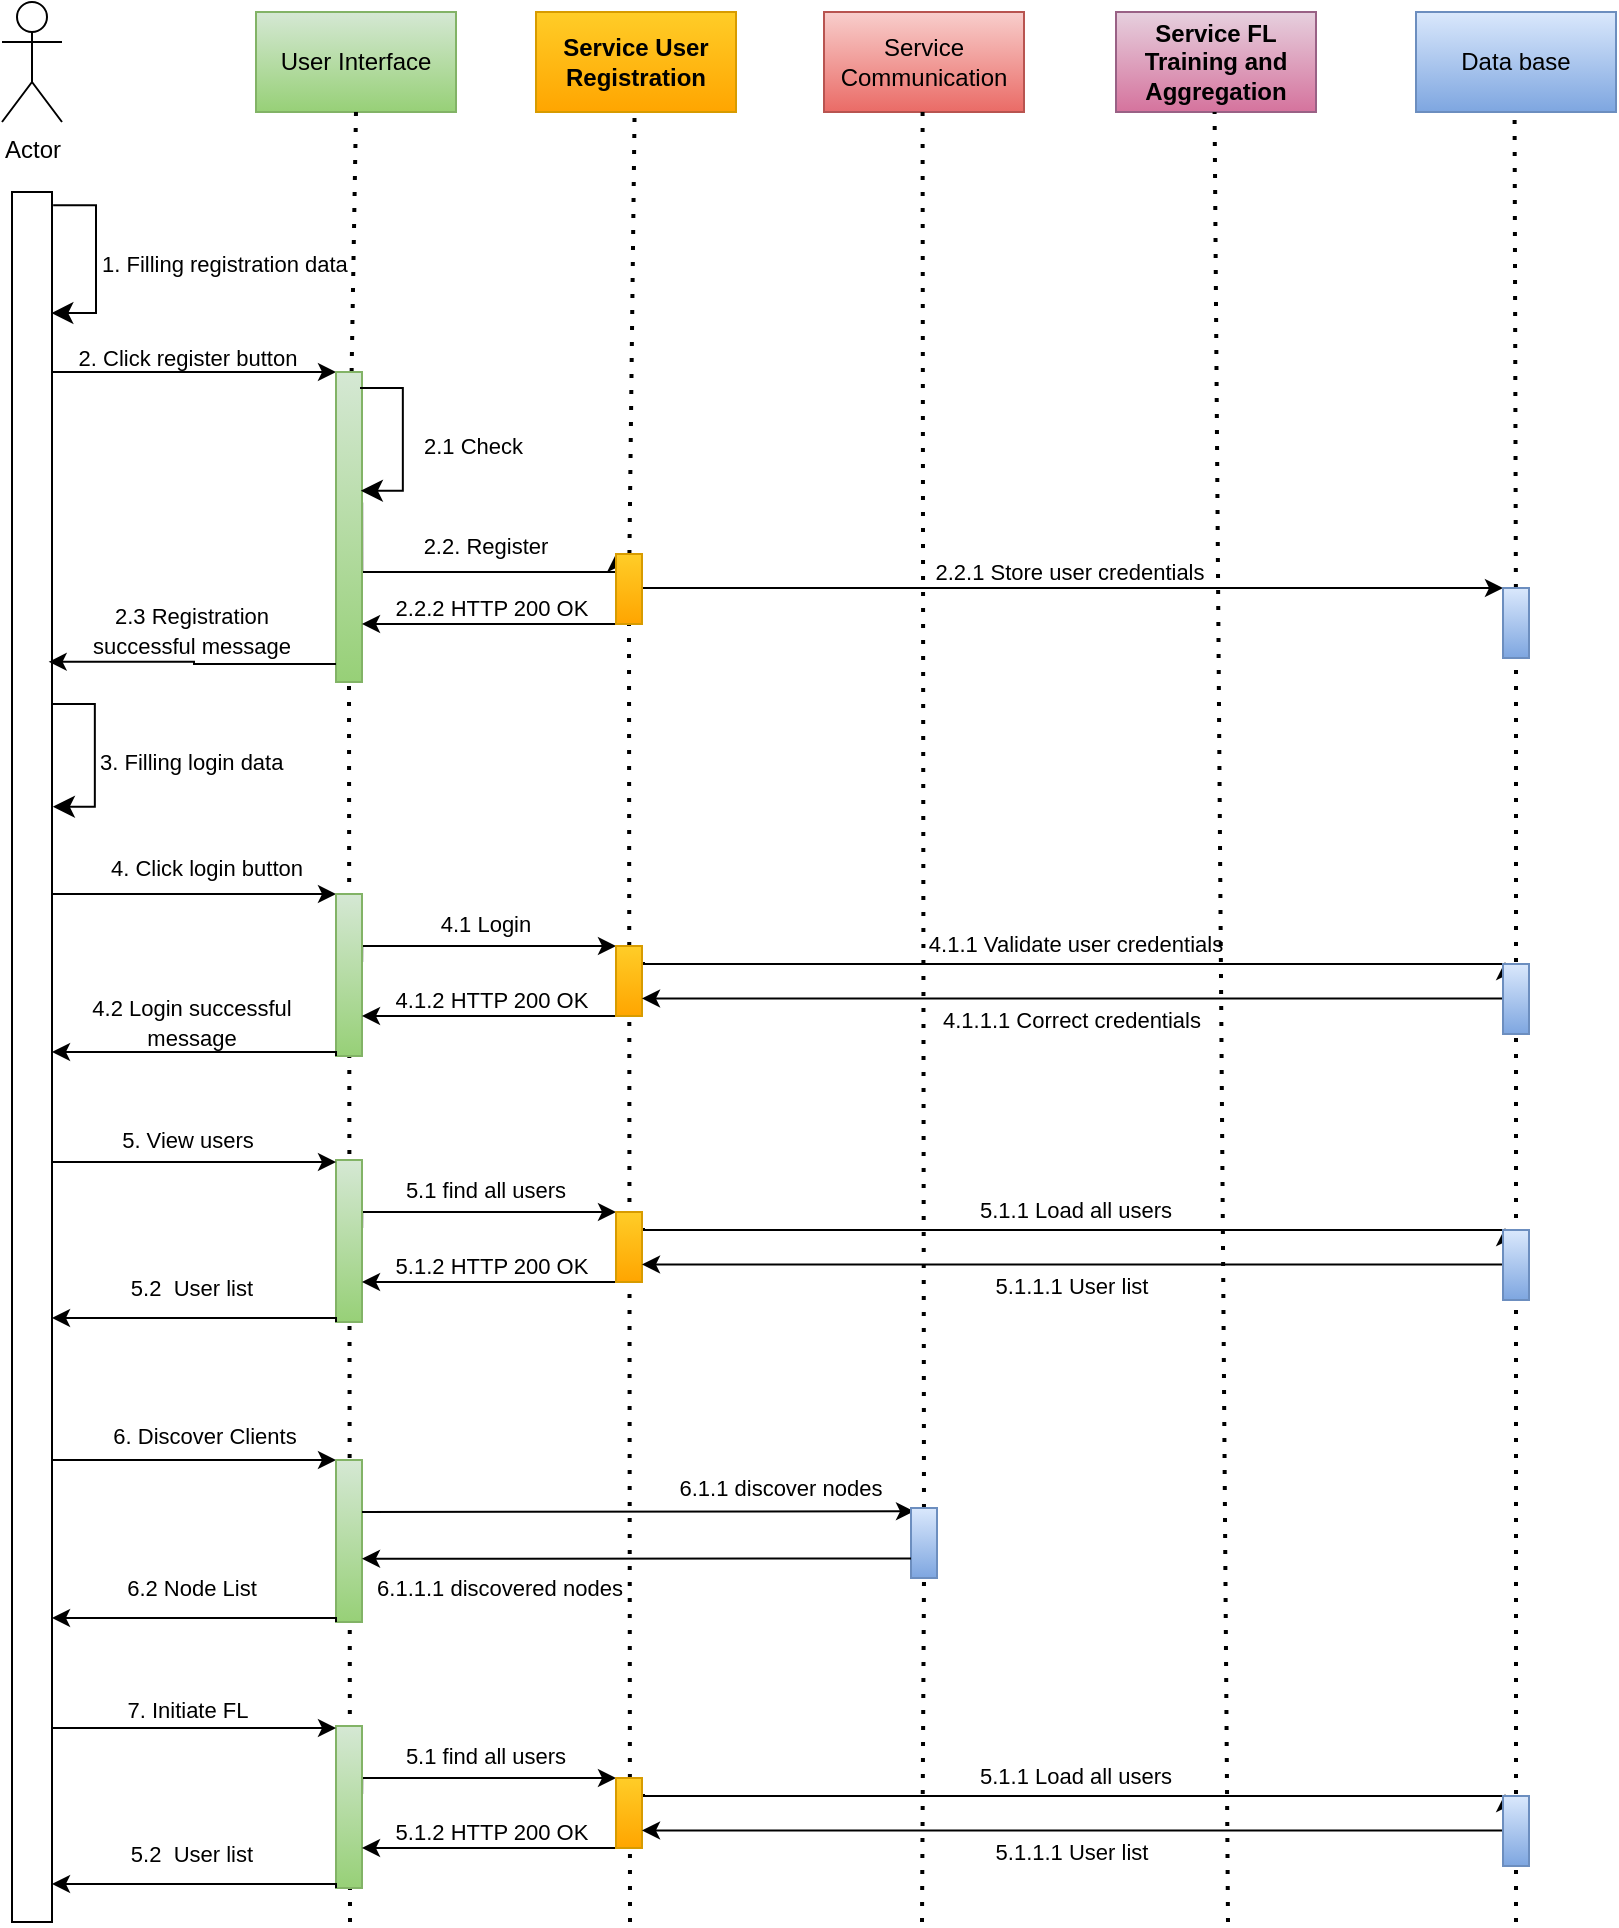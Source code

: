 <mxfile version="24.5.2" type="github">
  <diagram name="Page-1" id="lB4y-R3n_MX4Pxtum-g_">
    <mxGraphModel dx="983" dy="692" grid="1" gridSize="10" guides="1" tooltips="1" connect="1" arrows="1" fold="1" page="1" pageScale="1" pageWidth="827" pageHeight="1169" math="0" shadow="0">
      <root>
        <mxCell id="0" />
        <mxCell id="1" parent="0" />
        <mxCell id="1H_OqrdYLENw18_o_36x-1" value="User Interface" style="html=1;dashed=0;whiteSpace=wrap;fillColor=#d5e8d4;gradientColor=#97d077;strokeColor=#82b366;" vertex="1" parent="1">
          <mxGeometry x="134" y="5" width="100" height="50" as="geometry" />
        </mxCell>
        <mxCell id="1H_OqrdYLENw18_o_36x-2" value="&lt;b&gt;Service User Registration&lt;/b&gt;" style="html=1;dashed=0;whiteSpace=wrap;fillColor=#ffcd28;gradientColor=#ffa500;strokeColor=#d79b00;" vertex="1" parent="1">
          <mxGeometry x="274" y="5" width="100" height="50" as="geometry" />
        </mxCell>
        <mxCell id="1H_OqrdYLENw18_o_36x-3" value="Service Communication" style="html=1;dashed=0;whiteSpace=wrap;fillColor=#f8cecc;gradientColor=#ea6b66;strokeColor=#b85450;" vertex="1" parent="1">
          <mxGeometry x="418" y="5" width="100" height="50" as="geometry" />
        </mxCell>
        <mxCell id="1H_OqrdYLENw18_o_36x-4" value="&lt;b&gt;Service FL Training and Aggregation&lt;/b&gt;" style="html=1;dashed=0;whiteSpace=wrap;fillColor=#e6d0de;gradientColor=#d5739d;strokeColor=#996185;" vertex="1" parent="1">
          <mxGeometry x="564" y="5" width="100" height="50" as="geometry" />
        </mxCell>
        <mxCell id="1H_OqrdYLENw18_o_36x-5" value="Data base" style="html=1;dashed=0;whiteSpace=wrap;fillColor=#dae8fc;gradientColor=#7ea6e0;strokeColor=#6c8ebf;" vertex="1" parent="1">
          <mxGeometry x="714" y="5" width="100" height="50" as="geometry" />
        </mxCell>
        <mxCell id="1H_OqrdYLENw18_o_36x-6" value="Actor" style="shape=umlActor;verticalLabelPosition=bottom;verticalAlign=top;html=1;outlineConnect=0;" vertex="1" parent="1">
          <mxGeometry x="7" width="30" height="60" as="geometry" />
        </mxCell>
        <mxCell id="1H_OqrdYLENw18_o_36x-20" style="edgeStyle=orthogonalEdgeStyle;rounded=0;orthogonalLoop=1;jettySize=auto;html=1;exitX=1;exitY=0.25;exitDx=0;exitDy=0;entryX=0;entryY=0;entryDx=0;entryDy=0;" edge="1" parent="1" target="1H_OqrdYLENw18_o_36x-18">
          <mxGeometry relative="1" as="geometry">
            <mxPoint x="32.0" y="207.5" as="sourcePoint" />
            <Array as="points">
              <mxPoint x="32" y="185" />
            </Array>
          </mxGeometry>
        </mxCell>
        <mxCell id="1H_OqrdYLENw18_o_36x-8" value="" style="rounded=0;whiteSpace=wrap;html=1;" vertex="1" parent="1">
          <mxGeometry x="12" y="95" width="20" height="865" as="geometry" />
        </mxCell>
        <mxCell id="1H_OqrdYLENw18_o_36x-9" value="" style="endArrow=none;dashed=1;html=1;dashPattern=1 3;strokeWidth=2;rounded=0;entryX=0.5;entryY=1;entryDx=0;entryDy=0;" edge="1" parent="1" source="1H_OqrdYLENw18_o_36x-18" target="1H_OqrdYLENw18_o_36x-1">
          <mxGeometry width="50" height="50" relative="1" as="geometry">
            <mxPoint x="184" y="665" as="sourcePoint" />
            <mxPoint x="464" y="285" as="targetPoint" />
          </mxGeometry>
        </mxCell>
        <mxCell id="1H_OqrdYLENw18_o_36x-10" value="" style="endArrow=none;dashed=1;html=1;dashPattern=1 3;strokeWidth=2;rounded=0;entryX=0.5;entryY=1;entryDx=0;entryDy=0;" edge="1" parent="1" source="1H_OqrdYLENw18_o_36x-28">
          <mxGeometry width="50" height="50" relative="1" as="geometry">
            <mxPoint x="323.29" y="665" as="sourcePoint" />
            <mxPoint x="323.29" y="55" as="targetPoint" />
          </mxGeometry>
        </mxCell>
        <mxCell id="1H_OqrdYLENw18_o_36x-11" value="" style="endArrow=none;dashed=1;html=1;dashPattern=1 3;strokeWidth=2;rounded=0;entryX=0.5;entryY=1;entryDx=0;entryDy=0;" edge="1" parent="1" source="1H_OqrdYLENw18_o_36x-128">
          <mxGeometry width="50" height="50" relative="1" as="geometry">
            <mxPoint x="467" y="960" as="sourcePoint" />
            <mxPoint x="467.29" y="55" as="targetPoint" />
          </mxGeometry>
        </mxCell>
        <mxCell id="1H_OqrdYLENw18_o_36x-12" value="" style="endArrow=none;dashed=1;html=1;dashPattern=1 3;strokeWidth=2;rounded=0;entryX=0.5;entryY=1;entryDx=0;entryDy=0;" edge="1" parent="1">
          <mxGeometry width="50" height="50" relative="1" as="geometry">
            <mxPoint x="620" y="960" as="sourcePoint" />
            <mxPoint x="613.29" y="55" as="targetPoint" />
          </mxGeometry>
        </mxCell>
        <mxCell id="1H_OqrdYLENw18_o_36x-13" value="" style="endArrow=none;dashed=1;html=1;dashPattern=1 3;strokeWidth=2;rounded=0;entryX=0.5;entryY=1;entryDx=0;entryDy=0;" edge="1" parent="1" source="1H_OqrdYLENw18_o_36x-34">
          <mxGeometry width="50" height="50" relative="1" as="geometry">
            <mxPoint x="763.29" y="665" as="sourcePoint" />
            <mxPoint x="763.29" y="55" as="targetPoint" />
          </mxGeometry>
        </mxCell>
        <mxCell id="1H_OqrdYLENw18_o_36x-14" value="" style="edgeStyle=elbowEdgeStyle;elbow=horizontal;endArrow=classic;html=1;curved=0;rounded=0;endSize=8;startSize=8;exitX=1.029;exitY=0.045;exitDx=0;exitDy=0;exitPerimeter=0;entryX=0.983;entryY=0.07;entryDx=0;entryDy=0;entryPerimeter=0;" edge="1" parent="1" target="1H_OqrdYLENw18_o_36x-8">
          <mxGeometry width="50" height="50" relative="1" as="geometry">
            <mxPoint x="32.58" y="101.65" as="sourcePoint" />
            <mxPoint x="33" y="176" as="targetPoint" />
            <Array as="points">
              <mxPoint x="54" y="146" />
            </Array>
          </mxGeometry>
        </mxCell>
        <mxCell id="1H_OqrdYLENw18_o_36x-15" value="&lt;font style=&quot;font-size: 11px;&quot;&gt;1. Filling registration data&lt;/font&gt;" style="text;html=1;align=left;verticalAlign=middle;whiteSpace=wrap;rounded=0;" vertex="1" parent="1">
          <mxGeometry x="55" y="116" width="150" height="30" as="geometry" />
        </mxCell>
        <mxCell id="1H_OqrdYLENw18_o_36x-17" value="&lt;font style=&quot;font-size: 11px;&quot;&gt;2. Click register button&lt;/font&gt;" style="text;html=1;align=center;verticalAlign=middle;whiteSpace=wrap;rounded=0;" vertex="1" parent="1">
          <mxGeometry x="25" y="163" width="150" height="30" as="geometry" />
        </mxCell>
        <mxCell id="1H_OqrdYLENw18_o_36x-19" value="" style="endArrow=none;dashed=1;html=1;dashPattern=1 3;strokeWidth=2;rounded=0;entryX=0.5;entryY=1;entryDx=0;entryDy=0;" edge="1" parent="1" target="1H_OqrdYLENw18_o_36x-18">
          <mxGeometry width="50" height="50" relative="1" as="geometry">
            <mxPoint x="181" y="960" as="sourcePoint" />
            <mxPoint x="184" y="55" as="targetPoint" />
          </mxGeometry>
        </mxCell>
        <mxCell id="1H_OqrdYLENw18_o_36x-26" style="edgeStyle=orthogonalEdgeStyle;rounded=0;orthogonalLoop=1;jettySize=auto;html=1;entryX=0;entryY=0;entryDx=0;entryDy=0;exitX=1.005;exitY=0.421;exitDx=0;exitDy=0;exitPerimeter=0;" edge="1" parent="1" source="1H_OqrdYLENw18_o_36x-18" target="1H_OqrdYLENw18_o_36x-28">
          <mxGeometry relative="1" as="geometry">
            <mxPoint x="267" y="330" as="targetPoint" />
            <mxPoint x="194" y="285.059" as="sourcePoint" />
            <Array as="points">
              <mxPoint x="187" y="285" />
            </Array>
          </mxGeometry>
        </mxCell>
        <mxCell id="1H_OqrdYLENw18_o_36x-18" value="" style="rounded=0;whiteSpace=wrap;html=1;fillColor=#d5e8d4;gradientColor=#97d077;strokeColor=#82b366;" vertex="1" parent="1">
          <mxGeometry x="174" y="185" width="13" height="155" as="geometry" />
        </mxCell>
        <mxCell id="1H_OqrdYLENw18_o_36x-22" value="" style="edgeStyle=elbowEdgeStyle;elbow=horizontal;endArrow=classic;html=1;curved=0;rounded=0;endSize=8;startSize=8;exitX=1.029;exitY=0.045;exitDx=0;exitDy=0;exitPerimeter=0;entryX=1.047;entryY=0.101;entryDx=0;entryDy=0;entryPerimeter=0;" edge="1" parent="1">
          <mxGeometry width="50" height="50" relative="1" as="geometry">
            <mxPoint x="186.0" y="193.0" as="sourcePoint" />
            <mxPoint x="186.42" y="244.35" as="targetPoint" />
            <Array as="points">
              <mxPoint x="207.42" y="237.35" />
            </Array>
          </mxGeometry>
        </mxCell>
        <mxCell id="1H_OqrdYLENw18_o_36x-23" value="&lt;font style=&quot;font-size: 11px;&quot;&gt;2.1 Check&lt;/font&gt;" style="text;html=1;align=left;verticalAlign=middle;whiteSpace=wrap;rounded=0;" vertex="1" parent="1">
          <mxGeometry x="216.42" y="207.35" width="100.58" height="30" as="geometry" />
        </mxCell>
        <mxCell id="1H_OqrdYLENw18_o_36x-25" value="&lt;font style=&quot;font-size: 11px;&quot;&gt;2.2. Register&lt;/font&gt;" style="text;html=1;align=center;verticalAlign=middle;whiteSpace=wrap;rounded=0;" vertex="1" parent="1">
          <mxGeometry x="205" y="257" width="88" height="30" as="geometry" />
        </mxCell>
        <mxCell id="1H_OqrdYLENw18_o_36x-29" value="" style="endArrow=none;dashed=1;html=1;dashPattern=1 3;strokeWidth=2;rounded=0;entryX=0.5;entryY=1;entryDx=0;entryDy=0;" edge="1" parent="1" target="1H_OqrdYLENw18_o_36x-28">
          <mxGeometry width="50" height="50" relative="1" as="geometry">
            <mxPoint x="321" y="960" as="sourcePoint" />
            <mxPoint x="323.29" y="55" as="targetPoint" />
          </mxGeometry>
        </mxCell>
        <mxCell id="1H_OqrdYLENw18_o_36x-30" style="edgeStyle=orthogonalEdgeStyle;rounded=0;orthogonalLoop=1;jettySize=auto;html=1;exitX=0;exitY=1;exitDx=0;exitDy=0;" edge="1" parent="1" source="1H_OqrdYLENw18_o_36x-28">
          <mxGeometry relative="1" as="geometry">
            <mxPoint x="187" y="311" as="targetPoint" />
            <Array as="points">
              <mxPoint x="187" y="311" />
            </Array>
          </mxGeometry>
        </mxCell>
        <mxCell id="1H_OqrdYLENw18_o_36x-36" style="edgeStyle=orthogonalEdgeStyle;rounded=0;orthogonalLoop=1;jettySize=auto;html=1;entryX=0;entryY=0;entryDx=0;entryDy=0;" edge="1" parent="1" source="1H_OqrdYLENw18_o_36x-28" target="1H_OqrdYLENw18_o_36x-34">
          <mxGeometry relative="1" as="geometry">
            <Array as="points">
              <mxPoint x="758" y="294" />
            </Array>
          </mxGeometry>
        </mxCell>
        <mxCell id="1H_OqrdYLENw18_o_36x-28" value="" style="rounded=0;whiteSpace=wrap;html=1;fillColor=#ffcd28;strokeColor=#d79b00;gradientColor=#ffa500;" vertex="1" parent="1">
          <mxGeometry x="314" y="276" width="13" height="35" as="geometry" />
        </mxCell>
        <mxCell id="1H_OqrdYLENw18_o_36x-31" value="&lt;font style=&quot;font-size: 11px;&quot;&gt;2.2.2 HTTP 200 OK&lt;/font&gt;" style="text;html=1;align=center;verticalAlign=middle;whiteSpace=wrap;rounded=0;" vertex="1" parent="1">
          <mxGeometry x="202" y="288" width="100" height="30" as="geometry" />
        </mxCell>
        <mxCell id="1H_OqrdYLENw18_o_36x-35" value="" style="endArrow=none;dashed=1;html=1;dashPattern=1 3;strokeWidth=2;rounded=0;entryX=0.5;entryY=1;entryDx=0;entryDy=0;" edge="1" parent="1" target="1H_OqrdYLENw18_o_36x-34">
          <mxGeometry width="50" height="50" relative="1" as="geometry">
            <mxPoint x="764" y="960" as="sourcePoint" />
            <mxPoint x="763.29" y="55" as="targetPoint" />
          </mxGeometry>
        </mxCell>
        <mxCell id="1H_OqrdYLENw18_o_36x-34" value="" style="rounded=0;whiteSpace=wrap;html=1;fillColor=#dae8fc;strokeColor=#6c8ebf;gradientColor=#7ea6e0;" vertex="1" parent="1">
          <mxGeometry x="757.5" y="293" width="13" height="35" as="geometry" />
        </mxCell>
        <mxCell id="1H_OqrdYLENw18_o_36x-37" value="&lt;font style=&quot;font-size: 11px;&quot;&gt;2.2.1 Store user credentials&lt;/font&gt;" style="text;html=1;align=center;verticalAlign=middle;whiteSpace=wrap;rounded=0;" vertex="1" parent="1">
          <mxGeometry x="466" y="270" width="150" height="30" as="geometry" />
        </mxCell>
        <mxCell id="1H_OqrdYLENw18_o_36x-38" style="edgeStyle=orthogonalEdgeStyle;rounded=0;orthogonalLoop=1;jettySize=auto;html=1;exitX=0;exitY=1;exitDx=0;exitDy=0;entryX=0.917;entryY=0.282;entryDx=0;entryDy=0;entryPerimeter=0;" edge="1" parent="1">
          <mxGeometry relative="1" as="geometry">
            <mxPoint x="174" y="331" as="sourcePoint" />
            <mxPoint x="30.34" y="329.93" as="targetPoint" />
            <Array as="points">
              <mxPoint x="103" y="330" />
            </Array>
          </mxGeometry>
        </mxCell>
        <mxCell id="1H_OqrdYLENw18_o_36x-39" value="&lt;font style=&quot;font-size: 11px;&quot;&gt;2.3 Registration successful message&lt;/font&gt;" style="text;html=1;align=center;verticalAlign=middle;whiteSpace=wrap;rounded=0;" vertex="1" parent="1">
          <mxGeometry x="47" y="299" width="110" height="30" as="geometry" />
        </mxCell>
        <mxCell id="1H_OqrdYLENw18_o_36x-40" value="" style="edgeStyle=elbowEdgeStyle;elbow=horizontal;endArrow=classic;html=1;curved=0;rounded=0;endSize=8;startSize=8;exitX=1.029;exitY=0.045;exitDx=0;exitDy=0;exitPerimeter=0;entryX=1.047;entryY=0.101;entryDx=0;entryDy=0;entryPerimeter=0;" edge="1" parent="1">
          <mxGeometry width="50" height="50" relative="1" as="geometry">
            <mxPoint x="32.0" y="351.0" as="sourcePoint" />
            <mxPoint x="32.42" y="402.35" as="targetPoint" />
            <Array as="points">
              <mxPoint x="53.42" y="395.35" />
            </Array>
          </mxGeometry>
        </mxCell>
        <mxCell id="1H_OqrdYLENw18_o_36x-41" value="&lt;font style=&quot;font-size: 11px;&quot;&gt;3. Filling login data&lt;/font&gt;" style="text;html=1;align=left;verticalAlign=middle;whiteSpace=wrap;rounded=0;" vertex="1" parent="1">
          <mxGeometry x="54.42" y="365.35" width="150" height="30" as="geometry" />
        </mxCell>
        <mxCell id="1H_OqrdYLENw18_o_36x-72" style="edgeStyle=orthogonalEdgeStyle;rounded=0;orthogonalLoop=1;jettySize=auto;html=1;entryX=0;entryY=0;entryDx=0;entryDy=0;" edge="1" parent="1" target="1H_OqrdYLENw18_o_36x-75">
          <mxGeometry relative="1" as="geometry">
            <mxPoint x="32" y="446" as="sourcePoint" />
            <Array as="points">
              <mxPoint x="32" y="446" />
            </Array>
          </mxGeometry>
        </mxCell>
        <mxCell id="1H_OqrdYLENw18_o_36x-73" value="&lt;font style=&quot;font-size: 11px;&quot;&gt;4. Click login button&lt;/font&gt;" style="text;html=1;align=center;verticalAlign=middle;whiteSpace=wrap;rounded=0;" vertex="1" parent="1">
          <mxGeometry x="52" y="421" width="115" height="23" as="geometry" />
        </mxCell>
        <mxCell id="1H_OqrdYLENw18_o_36x-74" style="edgeStyle=orthogonalEdgeStyle;rounded=0;orthogonalLoop=1;jettySize=auto;html=1;entryX=0;entryY=0;entryDx=0;entryDy=0;exitX=1.005;exitY=0.421;exitDx=0;exitDy=0;exitPerimeter=0;" edge="1" parent="1" source="1H_OqrdYLENw18_o_36x-75" target="1H_OqrdYLENw18_o_36x-81">
          <mxGeometry relative="1" as="geometry">
            <mxPoint x="267" y="517" as="targetPoint" />
            <mxPoint x="194" y="472.059" as="sourcePoint" />
            <Array as="points">
              <mxPoint x="187" y="472" />
            </Array>
          </mxGeometry>
        </mxCell>
        <mxCell id="1H_OqrdYLENw18_o_36x-75" value="" style="rounded=0;whiteSpace=wrap;html=1;fillColor=#d5e8d4;gradientColor=#97d077;strokeColor=#82b366;" vertex="1" parent="1">
          <mxGeometry x="174" y="446" width="13" height="81" as="geometry" />
        </mxCell>
        <mxCell id="1H_OqrdYLENw18_o_36x-78" value="&lt;font style=&quot;font-size: 11px;&quot;&gt;4.1 Login&lt;/font&gt;" style="text;html=1;align=center;verticalAlign=middle;whiteSpace=wrap;rounded=0;" vertex="1" parent="1">
          <mxGeometry x="205" y="446" width="88" height="30" as="geometry" />
        </mxCell>
        <mxCell id="1H_OqrdYLENw18_o_36x-79" style="edgeStyle=orthogonalEdgeStyle;rounded=0;orthogonalLoop=1;jettySize=auto;html=1;exitX=0;exitY=1;exitDx=0;exitDy=0;" edge="1" parent="1" source="1H_OqrdYLENw18_o_36x-81">
          <mxGeometry relative="1" as="geometry">
            <mxPoint x="187" y="507" as="targetPoint" />
            <Array as="points">
              <mxPoint x="187" y="507" />
            </Array>
          </mxGeometry>
        </mxCell>
        <mxCell id="1H_OqrdYLENw18_o_36x-80" style="edgeStyle=orthogonalEdgeStyle;rounded=0;orthogonalLoop=1;jettySize=auto;html=1;entryX=0;entryY=0;entryDx=0;entryDy=0;" edge="1" parent="1">
          <mxGeometry relative="1" as="geometry">
            <Array as="points">
              <mxPoint x="759" y="481" />
            </Array>
            <mxPoint x="328" y="480" as="sourcePoint" />
            <mxPoint x="758.5" y="480" as="targetPoint" />
          </mxGeometry>
        </mxCell>
        <mxCell id="1H_OqrdYLENw18_o_36x-81" value="" style="rounded=0;whiteSpace=wrap;html=1;fillColor=#ffcd28;strokeColor=#d79b00;gradientColor=#ffa500;" vertex="1" parent="1">
          <mxGeometry x="314" y="472" width="13" height="35" as="geometry" />
        </mxCell>
        <mxCell id="1H_OqrdYLENw18_o_36x-82" value="&lt;font style=&quot;font-size: 11px;&quot;&gt;4.1.2 HTTP 200 OK&lt;/font&gt;" style="text;html=1;align=center;verticalAlign=middle;whiteSpace=wrap;rounded=0;" vertex="1" parent="1">
          <mxGeometry x="202" y="484" width="100" height="30" as="geometry" />
        </mxCell>
        <mxCell id="1H_OqrdYLENw18_o_36x-87" style="edgeStyle=orthogonalEdgeStyle;rounded=0;orthogonalLoop=1;jettySize=auto;html=1;exitX=0;exitY=1;exitDx=0;exitDy=0;entryX=1;entryY=0.75;entryDx=0;entryDy=0;" edge="1" parent="1" source="1H_OqrdYLENw18_o_36x-83" target="1H_OqrdYLENw18_o_36x-81">
          <mxGeometry relative="1" as="geometry">
            <Array as="points">
              <mxPoint x="758" y="498" />
            </Array>
          </mxGeometry>
        </mxCell>
        <mxCell id="1H_OqrdYLENw18_o_36x-83" value="" style="rounded=0;whiteSpace=wrap;html=1;fillColor=#dae8fc;strokeColor=#6c8ebf;gradientColor=#7ea6e0;" vertex="1" parent="1">
          <mxGeometry x="757.5" y="481" width="13" height="35" as="geometry" />
        </mxCell>
        <mxCell id="1H_OqrdYLENw18_o_36x-84" value="&lt;font style=&quot;font-size: 11px;&quot;&gt;4.1.1 Validate user credentials&lt;/font&gt;" style="text;html=1;align=center;verticalAlign=middle;whiteSpace=wrap;rounded=0;" vertex="1" parent="1">
          <mxGeometry x="469" y="456" width="150" height="30" as="geometry" />
        </mxCell>
        <mxCell id="1H_OqrdYLENw18_o_36x-85" style="edgeStyle=orthogonalEdgeStyle;rounded=0;orthogonalLoop=1;jettySize=auto;html=1;exitX=0;exitY=1;exitDx=0;exitDy=0;entryX=0.988;entryY=0.427;entryDx=0;entryDy=0;entryPerimeter=0;" edge="1" parent="1" source="1H_OqrdYLENw18_o_36x-75">
          <mxGeometry relative="1" as="geometry">
            <mxPoint x="32" y="525" as="targetPoint" />
            <Array as="points">
              <mxPoint x="174" y="525" />
            </Array>
          </mxGeometry>
        </mxCell>
        <mxCell id="1H_OqrdYLENw18_o_36x-86" value="&lt;font style=&quot;font-size: 11px;&quot;&gt;4.2 Login successful message&lt;/font&gt;" style="text;html=1;align=center;verticalAlign=middle;whiteSpace=wrap;rounded=0;" vertex="1" parent="1">
          <mxGeometry x="47" y="495" width="110" height="30" as="geometry" />
        </mxCell>
        <mxCell id="1H_OqrdYLENw18_o_36x-88" value="&lt;font style=&quot;font-size: 11px;&quot;&gt;4.1.1.1 Correct credentials&lt;/font&gt;" style="text;html=1;align=center;verticalAlign=middle;whiteSpace=wrap;rounded=0;" vertex="1" parent="1">
          <mxGeometry x="467" y="494" width="150" height="30" as="geometry" />
        </mxCell>
        <mxCell id="1H_OqrdYLENw18_o_36x-103" value="&lt;font style=&quot;font-size: 11px;&quot;&gt;5. View users&lt;/font&gt;" style="text;html=1;align=center;verticalAlign=middle;whiteSpace=wrap;rounded=0;" vertex="1" parent="1">
          <mxGeometry x="25" y="554" width="150" height="30" as="geometry" />
        </mxCell>
        <mxCell id="1H_OqrdYLENw18_o_36x-104" style="edgeStyle=orthogonalEdgeStyle;rounded=0;orthogonalLoop=1;jettySize=auto;html=1;entryX=0;entryY=0;entryDx=0;entryDy=0;exitX=1.005;exitY=0.421;exitDx=0;exitDy=0;exitPerimeter=0;" edge="1" parent="1" source="1H_OqrdYLENw18_o_36x-105" target="1H_OqrdYLENw18_o_36x-109">
          <mxGeometry relative="1" as="geometry">
            <mxPoint x="267" y="650" as="targetPoint" />
            <mxPoint x="194" y="605.059" as="sourcePoint" />
            <Array as="points">
              <mxPoint x="187" y="605" />
            </Array>
          </mxGeometry>
        </mxCell>
        <mxCell id="1H_OqrdYLENw18_o_36x-105" value="" style="rounded=0;whiteSpace=wrap;html=1;fillColor=#d5e8d4;gradientColor=#97d077;strokeColor=#82b366;" vertex="1" parent="1">
          <mxGeometry x="174" y="579" width="13" height="81" as="geometry" />
        </mxCell>
        <mxCell id="1H_OqrdYLENw18_o_36x-106" value="&lt;font style=&quot;font-size: 11px;&quot;&gt;5.1 find all users&lt;/font&gt;" style="text;html=1;align=center;verticalAlign=middle;whiteSpace=wrap;rounded=0;" vertex="1" parent="1">
          <mxGeometry x="205" y="579" width="88" height="30" as="geometry" />
        </mxCell>
        <mxCell id="1H_OqrdYLENw18_o_36x-107" style="edgeStyle=orthogonalEdgeStyle;rounded=0;orthogonalLoop=1;jettySize=auto;html=1;exitX=0;exitY=1;exitDx=0;exitDy=0;" edge="1" parent="1" source="1H_OqrdYLENw18_o_36x-109">
          <mxGeometry relative="1" as="geometry">
            <mxPoint x="187" y="640" as="targetPoint" />
            <Array as="points">
              <mxPoint x="187" y="640" />
            </Array>
          </mxGeometry>
        </mxCell>
        <mxCell id="1H_OqrdYLENw18_o_36x-108" style="edgeStyle=orthogonalEdgeStyle;rounded=0;orthogonalLoop=1;jettySize=auto;html=1;entryX=0;entryY=0;entryDx=0;entryDy=0;" edge="1" parent="1">
          <mxGeometry relative="1" as="geometry">
            <Array as="points">
              <mxPoint x="759" y="614" />
            </Array>
            <mxPoint x="328" y="613" as="sourcePoint" />
            <mxPoint x="758.5" y="613" as="targetPoint" />
          </mxGeometry>
        </mxCell>
        <mxCell id="1H_OqrdYLENw18_o_36x-109" value="" style="rounded=0;whiteSpace=wrap;html=1;fillColor=#ffcd28;strokeColor=#d79b00;gradientColor=#ffa500;" vertex="1" parent="1">
          <mxGeometry x="314" y="605" width="13" height="35" as="geometry" />
        </mxCell>
        <mxCell id="1H_OqrdYLENw18_o_36x-110" value="&lt;font style=&quot;font-size: 11px;&quot;&gt;5.1.2 HTTP 200 OK&lt;/font&gt;" style="text;html=1;align=center;verticalAlign=middle;whiteSpace=wrap;rounded=0;" vertex="1" parent="1">
          <mxGeometry x="202" y="617" width="100" height="30" as="geometry" />
        </mxCell>
        <mxCell id="1H_OqrdYLENw18_o_36x-111" style="edgeStyle=orthogonalEdgeStyle;rounded=0;orthogonalLoop=1;jettySize=auto;html=1;exitX=0;exitY=1;exitDx=0;exitDy=0;entryX=1;entryY=0.75;entryDx=0;entryDy=0;" edge="1" parent="1" source="1H_OqrdYLENw18_o_36x-112" target="1H_OqrdYLENw18_o_36x-109">
          <mxGeometry relative="1" as="geometry">
            <Array as="points">
              <mxPoint x="758" y="631" />
            </Array>
          </mxGeometry>
        </mxCell>
        <mxCell id="1H_OqrdYLENw18_o_36x-112" value="" style="rounded=0;whiteSpace=wrap;html=1;fillColor=#dae8fc;strokeColor=#6c8ebf;gradientColor=#7ea6e0;" vertex="1" parent="1">
          <mxGeometry x="757.5" y="614" width="13" height="35" as="geometry" />
        </mxCell>
        <mxCell id="1H_OqrdYLENw18_o_36x-113" value="&lt;font style=&quot;font-size: 11px;&quot;&gt;5.1.1 Load all users&lt;/font&gt;" style="text;html=1;align=center;verticalAlign=middle;whiteSpace=wrap;rounded=0;" vertex="1" parent="1">
          <mxGeometry x="469" y="589" width="150" height="30" as="geometry" />
        </mxCell>
        <mxCell id="1H_OqrdYLENw18_o_36x-114" style="edgeStyle=orthogonalEdgeStyle;rounded=0;orthogonalLoop=1;jettySize=auto;html=1;exitX=0;exitY=1;exitDx=0;exitDy=0;entryX=0.988;entryY=0.427;entryDx=0;entryDy=0;entryPerimeter=0;" edge="1" parent="1" source="1H_OqrdYLENw18_o_36x-105">
          <mxGeometry relative="1" as="geometry">
            <mxPoint x="32" y="658" as="targetPoint" />
            <Array as="points">
              <mxPoint x="174" y="658" />
            </Array>
          </mxGeometry>
        </mxCell>
        <mxCell id="1H_OqrdYLENw18_o_36x-115" value="&lt;font style=&quot;font-size: 11px;&quot;&gt;5.2&amp;nbsp; User list&lt;/font&gt;" style="text;html=1;align=center;verticalAlign=middle;whiteSpace=wrap;rounded=0;" vertex="1" parent="1">
          <mxGeometry x="47" y="628" width="110" height="30" as="geometry" />
        </mxCell>
        <mxCell id="1H_OqrdYLENw18_o_36x-116" value="&lt;font style=&quot;font-size: 11px;&quot;&gt;5.1.1.1 User list&lt;/font&gt;" style="text;html=1;align=center;verticalAlign=middle;whiteSpace=wrap;rounded=0;" vertex="1" parent="1">
          <mxGeometry x="467" y="627" width="150" height="30" as="geometry" />
        </mxCell>
        <mxCell id="1H_OqrdYLENw18_o_36x-117" style="edgeStyle=orthogonalEdgeStyle;rounded=0;orthogonalLoop=1;jettySize=auto;html=1;entryX=0;entryY=0;entryDx=0;entryDy=0;" edge="1" parent="1">
          <mxGeometry relative="1" as="geometry">
            <mxPoint x="32" y="580" as="sourcePoint" />
            <Array as="points">
              <mxPoint x="32" y="580" />
            </Array>
            <mxPoint x="174" y="580" as="targetPoint" />
          </mxGeometry>
        </mxCell>
        <mxCell id="1H_OqrdYLENw18_o_36x-118" style="edgeStyle=orthogonalEdgeStyle;rounded=0;orthogonalLoop=1;jettySize=auto;html=1;entryX=0;entryY=0;entryDx=0;entryDy=0;" edge="1" parent="1" target="1H_OqrdYLENw18_o_36x-121">
          <mxGeometry relative="1" as="geometry">
            <mxPoint x="32" y="729" as="sourcePoint" />
            <Array as="points">
              <mxPoint x="32" y="729" />
            </Array>
          </mxGeometry>
        </mxCell>
        <mxCell id="1H_OqrdYLENw18_o_36x-119" value="&lt;font style=&quot;font-size: 11px;&quot;&gt;6. Discover Clients&lt;/font&gt;" style="text;html=1;align=center;verticalAlign=middle;whiteSpace=wrap;rounded=0;" vertex="1" parent="1">
          <mxGeometry x="51" y="705" width="115" height="23" as="geometry" />
        </mxCell>
        <mxCell id="1H_OqrdYLENw18_o_36x-121" value="" style="rounded=0;whiteSpace=wrap;html=1;fillColor=#d5e8d4;gradientColor=#97d077;strokeColor=#82b366;" vertex="1" parent="1">
          <mxGeometry x="174" y="729" width="13" height="81" as="geometry" />
        </mxCell>
        <mxCell id="1H_OqrdYLENw18_o_36x-153" style="edgeStyle=orthogonalEdgeStyle;rounded=0;orthogonalLoop=1;jettySize=auto;html=1;" edge="1" parent="1">
          <mxGeometry relative="1" as="geometry">
            <mxPoint x="463" y="754.667" as="targetPoint" />
            <mxPoint x="187" y="755" as="sourcePoint" />
            <Array as="points">
              <mxPoint x="187" y="755" />
            </Array>
          </mxGeometry>
        </mxCell>
        <mxCell id="1H_OqrdYLENw18_o_36x-130" style="edgeStyle=orthogonalEdgeStyle;rounded=0;orthogonalLoop=1;jettySize=auto;html=1;exitX=0;exitY=1;exitDx=0;exitDy=0;entryX=0.988;entryY=0.427;entryDx=0;entryDy=0;entryPerimeter=0;" edge="1" parent="1" source="1H_OqrdYLENw18_o_36x-121">
          <mxGeometry relative="1" as="geometry">
            <mxPoint x="32" y="808" as="targetPoint" />
            <Array as="points">
              <mxPoint x="174" y="808" />
            </Array>
          </mxGeometry>
        </mxCell>
        <mxCell id="1H_OqrdYLENw18_o_36x-131" value="&lt;font style=&quot;font-size: 11px;&quot;&gt;6.2 Node List&lt;/font&gt;" style="text;html=1;align=center;verticalAlign=middle;whiteSpace=wrap;rounded=0;" vertex="1" parent="1">
          <mxGeometry x="47" y="778" width="110" height="30" as="geometry" />
        </mxCell>
        <mxCell id="1H_OqrdYLENw18_o_36x-133" value="&lt;font style=&quot;font-size: 11px;&quot;&gt;7. Initiate FL&lt;/font&gt;" style="text;html=1;align=center;verticalAlign=middle;whiteSpace=wrap;rounded=0;" vertex="1" parent="1">
          <mxGeometry x="25" y="839" width="150" height="30" as="geometry" />
        </mxCell>
        <mxCell id="1H_OqrdYLENw18_o_36x-134" style="edgeStyle=orthogonalEdgeStyle;rounded=0;orthogonalLoop=1;jettySize=auto;html=1;entryX=0;entryY=0;entryDx=0;entryDy=0;exitX=1.005;exitY=0.421;exitDx=0;exitDy=0;exitPerimeter=0;" edge="1" parent="1" source="1H_OqrdYLENw18_o_36x-135" target="1H_OqrdYLENw18_o_36x-139">
          <mxGeometry relative="1" as="geometry">
            <mxPoint x="267" y="933" as="targetPoint" />
            <mxPoint x="194" y="888.059" as="sourcePoint" />
            <Array as="points">
              <mxPoint x="187" y="888" />
            </Array>
          </mxGeometry>
        </mxCell>
        <mxCell id="1H_OqrdYLENw18_o_36x-135" value="" style="rounded=0;whiteSpace=wrap;html=1;fillColor=#d5e8d4;gradientColor=#97d077;strokeColor=#82b366;" vertex="1" parent="1">
          <mxGeometry x="174" y="862" width="13" height="81" as="geometry" />
        </mxCell>
        <mxCell id="1H_OqrdYLENw18_o_36x-136" value="&lt;font style=&quot;font-size: 11px;&quot;&gt;5.1 find all users&lt;/font&gt;" style="text;html=1;align=center;verticalAlign=middle;whiteSpace=wrap;rounded=0;" vertex="1" parent="1">
          <mxGeometry x="205" y="862" width="88" height="30" as="geometry" />
        </mxCell>
        <mxCell id="1H_OqrdYLENw18_o_36x-137" style="edgeStyle=orthogonalEdgeStyle;rounded=0;orthogonalLoop=1;jettySize=auto;html=1;exitX=0;exitY=1;exitDx=0;exitDy=0;" edge="1" parent="1" source="1H_OqrdYLENw18_o_36x-139">
          <mxGeometry relative="1" as="geometry">
            <mxPoint x="187" y="923" as="targetPoint" />
            <Array as="points">
              <mxPoint x="187" y="923" />
            </Array>
          </mxGeometry>
        </mxCell>
        <mxCell id="1H_OqrdYLENw18_o_36x-138" style="edgeStyle=orthogonalEdgeStyle;rounded=0;orthogonalLoop=1;jettySize=auto;html=1;entryX=0;entryY=0;entryDx=0;entryDy=0;" edge="1" parent="1">
          <mxGeometry relative="1" as="geometry">
            <Array as="points">
              <mxPoint x="759" y="897" />
            </Array>
            <mxPoint x="328" y="896" as="sourcePoint" />
            <mxPoint x="758.5" y="896" as="targetPoint" />
          </mxGeometry>
        </mxCell>
        <mxCell id="1H_OqrdYLENw18_o_36x-139" value="" style="rounded=0;whiteSpace=wrap;html=1;fillColor=#ffcd28;strokeColor=#d79b00;gradientColor=#ffa500;" vertex="1" parent="1">
          <mxGeometry x="314" y="888" width="13" height="35" as="geometry" />
        </mxCell>
        <mxCell id="1H_OqrdYLENw18_o_36x-140" value="&lt;font style=&quot;font-size: 11px;&quot;&gt;5.1.2 HTTP 200 OK&lt;/font&gt;" style="text;html=1;align=center;verticalAlign=middle;whiteSpace=wrap;rounded=0;" vertex="1" parent="1">
          <mxGeometry x="202" y="900" width="100" height="30" as="geometry" />
        </mxCell>
        <mxCell id="1H_OqrdYLENw18_o_36x-141" style="edgeStyle=orthogonalEdgeStyle;rounded=0;orthogonalLoop=1;jettySize=auto;html=1;exitX=0;exitY=1;exitDx=0;exitDy=0;entryX=1;entryY=0.75;entryDx=0;entryDy=0;" edge="1" parent="1" source="1H_OqrdYLENw18_o_36x-142" target="1H_OqrdYLENw18_o_36x-139">
          <mxGeometry relative="1" as="geometry">
            <Array as="points">
              <mxPoint x="758" y="914" />
            </Array>
          </mxGeometry>
        </mxCell>
        <mxCell id="1H_OqrdYLENw18_o_36x-142" value="" style="rounded=0;whiteSpace=wrap;html=1;fillColor=#dae8fc;strokeColor=#6c8ebf;gradientColor=#7ea6e0;" vertex="1" parent="1">
          <mxGeometry x="757.5" y="897" width="13" height="35" as="geometry" />
        </mxCell>
        <mxCell id="1H_OqrdYLENw18_o_36x-143" value="&lt;font style=&quot;font-size: 11px;&quot;&gt;5.1.1 Load all users&lt;/font&gt;" style="text;html=1;align=center;verticalAlign=middle;whiteSpace=wrap;rounded=0;" vertex="1" parent="1">
          <mxGeometry x="469" y="872" width="150" height="30" as="geometry" />
        </mxCell>
        <mxCell id="1H_OqrdYLENw18_o_36x-144" style="edgeStyle=orthogonalEdgeStyle;rounded=0;orthogonalLoop=1;jettySize=auto;html=1;exitX=0;exitY=1;exitDx=0;exitDy=0;entryX=0.988;entryY=0.427;entryDx=0;entryDy=0;entryPerimeter=0;" edge="1" parent="1" source="1H_OqrdYLENw18_o_36x-135">
          <mxGeometry relative="1" as="geometry">
            <mxPoint x="32" y="941" as="targetPoint" />
            <Array as="points">
              <mxPoint x="174" y="941" />
            </Array>
          </mxGeometry>
        </mxCell>
        <mxCell id="1H_OqrdYLENw18_o_36x-145" value="&lt;font style=&quot;font-size: 11px;&quot;&gt;5.2&amp;nbsp; User list&lt;/font&gt;" style="text;html=1;align=center;verticalAlign=middle;whiteSpace=wrap;rounded=0;" vertex="1" parent="1">
          <mxGeometry x="47" y="911" width="110" height="30" as="geometry" />
        </mxCell>
        <mxCell id="1H_OqrdYLENw18_o_36x-146" value="&lt;font style=&quot;font-size: 11px;&quot;&gt;5.1.1.1 User list&lt;/font&gt;" style="text;html=1;align=center;verticalAlign=middle;whiteSpace=wrap;rounded=0;" vertex="1" parent="1">
          <mxGeometry x="467" y="910" width="150" height="30" as="geometry" />
        </mxCell>
        <mxCell id="1H_OqrdYLENw18_o_36x-147" style="edgeStyle=orthogonalEdgeStyle;rounded=0;orthogonalLoop=1;jettySize=auto;html=1;entryX=0;entryY=0;entryDx=0;entryDy=0;" edge="1" parent="1">
          <mxGeometry relative="1" as="geometry">
            <mxPoint x="32" y="863" as="sourcePoint" />
            <Array as="points">
              <mxPoint x="32" y="863" />
            </Array>
            <mxPoint x="174" y="863" as="targetPoint" />
          </mxGeometry>
        </mxCell>
        <mxCell id="1H_OqrdYLENw18_o_36x-154" value="&lt;font style=&quot;font-size: 11px;&quot;&gt;6.1.1 discover nodes&lt;/font&gt;" style="text;html=1;align=center;verticalAlign=middle;whiteSpace=wrap;rounded=0;" vertex="1" parent="1">
          <mxGeometry x="330.5" y="728" width="131" height="30" as="geometry" />
        </mxCell>
        <mxCell id="1H_OqrdYLENw18_o_36x-157" value="&lt;font style=&quot;font-size: 11px;&quot;&gt;6.1.1.1 discovered nodes&lt;/font&gt;" style="text;html=1;align=center;verticalAlign=middle;whiteSpace=wrap;rounded=0;" vertex="1" parent="1">
          <mxGeometry x="180.5" y="778" width="150" height="30" as="geometry" />
        </mxCell>
        <mxCell id="1H_OqrdYLENw18_o_36x-158" value="" style="endArrow=none;dashed=1;html=1;dashPattern=1 3;strokeWidth=2;rounded=0;entryX=0.5;entryY=1;entryDx=0;entryDy=0;" edge="1" parent="1" target="1H_OqrdYLENw18_o_36x-128">
          <mxGeometry width="50" height="50" relative="1" as="geometry">
            <mxPoint x="467" y="960" as="sourcePoint" />
            <mxPoint x="467.29" y="55" as="targetPoint" />
          </mxGeometry>
        </mxCell>
        <mxCell id="1H_OqrdYLENw18_o_36x-128" value="" style="rounded=0;whiteSpace=wrap;html=1;fillColor=#dae8fc;strokeColor=#6c8ebf;gradientColor=#7ea6e0;" vertex="1" parent="1">
          <mxGeometry x="461.5" y="753" width="13" height="35" as="geometry" />
        </mxCell>
        <mxCell id="1H_OqrdYLENw18_o_36x-162" style="edgeStyle=orthogonalEdgeStyle;rounded=0;orthogonalLoop=1;jettySize=auto;html=1;startArrow=classic;startFill=1;endArrow=none;endFill=0;entryX=0;entryY=0.75;entryDx=0;entryDy=0;" edge="1" parent="1" target="1H_OqrdYLENw18_o_36x-128">
          <mxGeometry relative="1" as="geometry">
            <mxPoint x="440" y="778" as="targetPoint" />
            <mxPoint x="187" y="778.33" as="sourcePoint" />
            <Array as="points">
              <mxPoint x="462" y="778" />
            </Array>
          </mxGeometry>
        </mxCell>
      </root>
    </mxGraphModel>
  </diagram>
</mxfile>
